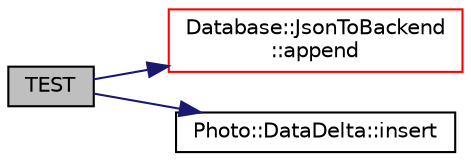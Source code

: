 digraph "TEST"
{
 // LATEX_PDF_SIZE
  edge [fontname="Helvetica",fontsize="10",labelfontname="Helvetica",labelfontsize="10"];
  node [fontname="Helvetica",fontsize="10",shape=record];
  rankdir="LR";
  Node1 [label="TEST",height=0.2,width=0.4,color="black", fillcolor="grey75", style="filled", fontcolor="black",tooltip=" "];
  Node1 -> Node2 [color="midnightblue",fontsize="10",style="solid",fontname="Helvetica"];
  Node2 [label="Database::JsonToBackend\l::append",height=0.2,width=0.4,color="red", fillcolor="white", style="filled",URL="$class_database_1_1_json_to_backend.html#ab744bf1c43927230180e91b5f7ab599d",tooltip=" "];
  Node1 -> Node4 [color="midnightblue",fontsize="10",style="solid",fontname="Helvetica"];
  Node4 [label="Photo::DataDelta::insert",height=0.2,width=0.4,color="black", fillcolor="white", style="filled",URL="$class_photo_1_1_data_delta.html#a4e20dab36867e0c89032b534c963029f",tooltip=" "];
}
